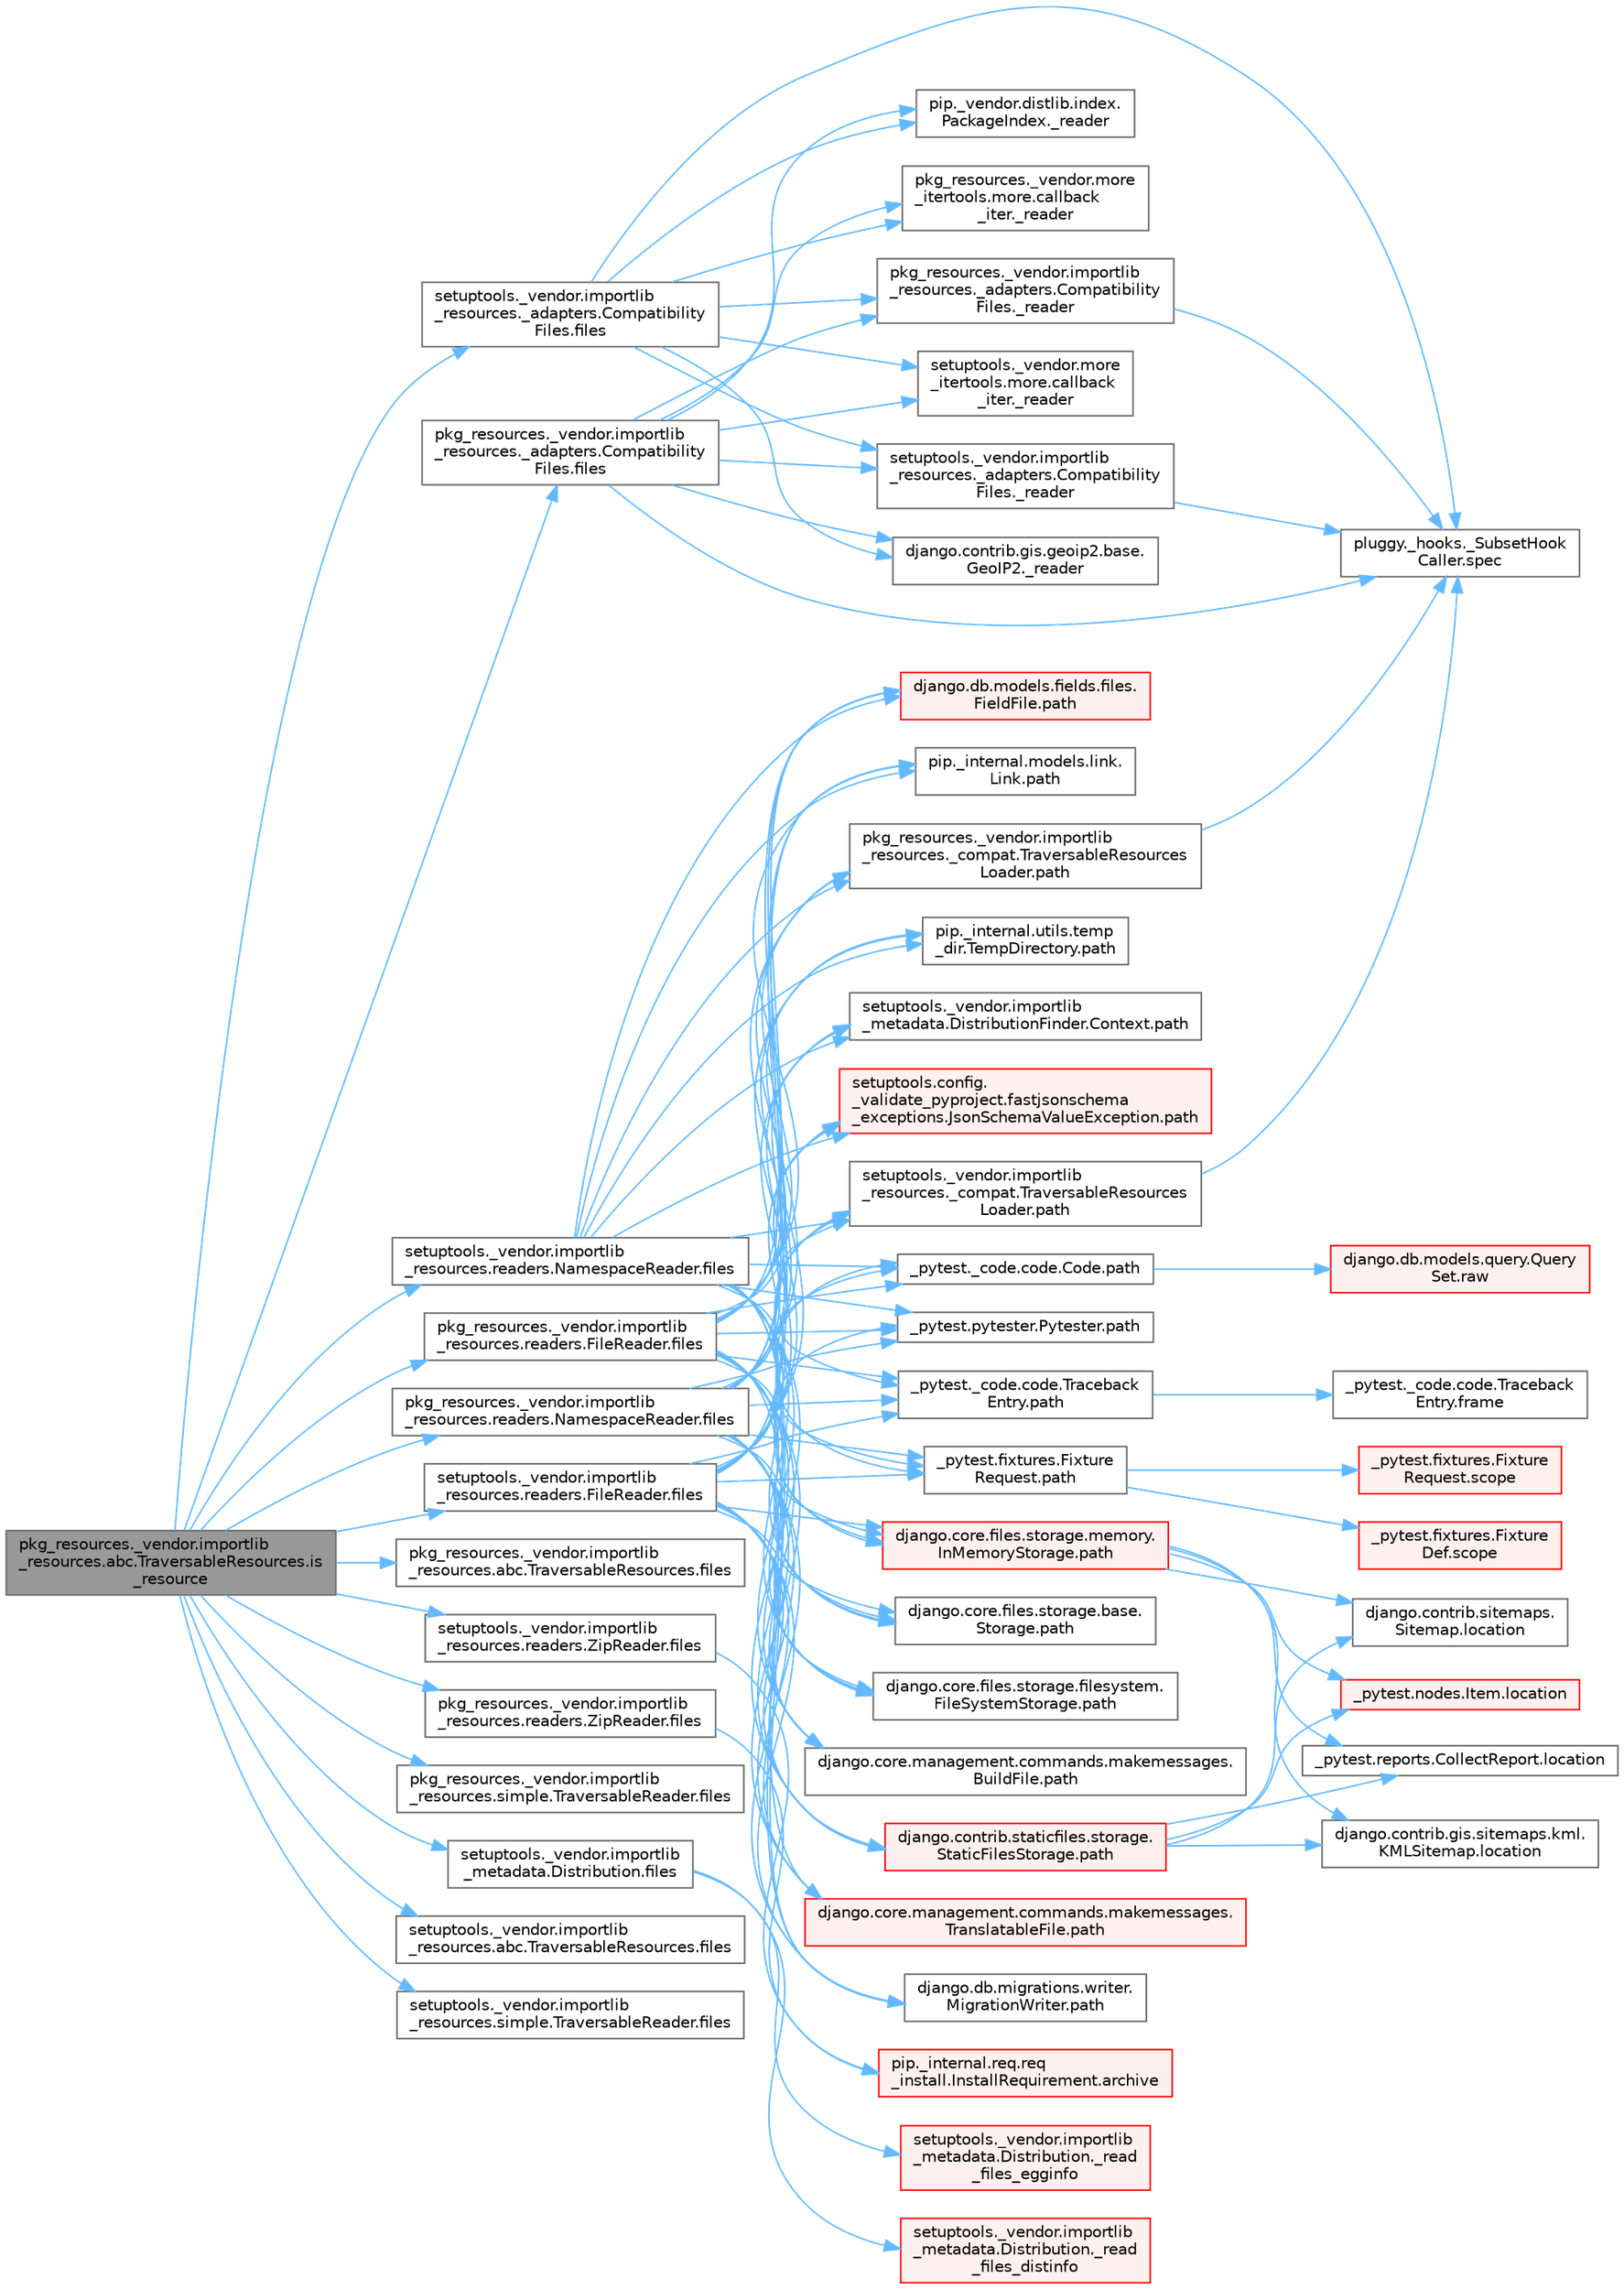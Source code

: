 digraph "pkg_resources._vendor.importlib_resources.abc.TraversableResources.is_resource"
{
 // LATEX_PDF_SIZE
  bgcolor="transparent";
  edge [fontname=Helvetica,fontsize=10,labelfontname=Helvetica,labelfontsize=10];
  node [fontname=Helvetica,fontsize=10,shape=box,height=0.2,width=0.4];
  rankdir="LR";
  Node1 [id="Node000001",label="pkg_resources._vendor.importlib\l_resources.abc.TraversableResources.is\l_resource",height=0.2,width=0.4,color="gray40", fillcolor="grey60", style="filled", fontcolor="black",tooltip=" "];
  Node1 -> Node2 [id="edge1_Node000001_Node000002",color="steelblue1",style="solid",tooltip=" "];
  Node2 [id="Node000002",label="pkg_resources._vendor.importlib\l_resources._adapters.Compatibility\lFiles.files",height=0.2,width=0.4,color="grey40", fillcolor="white", style="filled",URL="$classpkg__resources_1_1__vendor_1_1importlib__resources_1_1__adapters_1_1_compatibility_files.html#a8b9d338ee8b5f6f2b1b612d2835a5528",tooltip=" "];
  Node2 -> Node3 [id="edge2_Node000002_Node000003",color="steelblue1",style="solid",tooltip=" "];
  Node3 [id="Node000003",label="django.contrib.gis.geoip2.base.\lGeoIP2._reader",height=0.2,width=0.4,color="grey40", fillcolor="white", style="filled",URL="$classdjango_1_1contrib_1_1gis_1_1geoip2_1_1base_1_1_geo_i_p2.html#a3602c469d02744ad210583e2b571c286",tooltip=" "];
  Node2 -> Node4 [id="edge3_Node000002_Node000004",color="steelblue1",style="solid",tooltip=" "];
  Node4 [id="Node000004",label="pip._vendor.distlib.index.\lPackageIndex._reader",height=0.2,width=0.4,color="grey40", fillcolor="white", style="filled",URL="$classpip_1_1__vendor_1_1distlib_1_1index_1_1_package_index.html#a101ab2cbea9c2a66818e368a1b783665",tooltip=" "];
  Node2 -> Node5 [id="edge4_Node000002_Node000005",color="steelblue1",style="solid",tooltip=" "];
  Node5 [id="Node000005",label="pkg_resources._vendor.importlib\l_resources._adapters.Compatibility\lFiles._reader",height=0.2,width=0.4,color="grey40", fillcolor="white", style="filled",URL="$classpkg__resources_1_1__vendor_1_1importlib__resources_1_1__adapters_1_1_compatibility_files.html#adb88d9d6cdd3ccde8543d5aff0e263cc",tooltip=" "];
  Node5 -> Node6 [id="edge5_Node000005_Node000006",color="steelblue1",style="solid",tooltip=" "];
  Node6 [id="Node000006",label="pluggy._hooks._SubsetHook\lCaller.spec",height=0.2,width=0.4,color="grey40", fillcolor="white", style="filled",URL="$classpluggy_1_1__hooks_1_1___subset_hook_caller.html#ab4f250ab0096f9c4c5fceaed622f5328",tooltip=" "];
  Node2 -> Node7 [id="edge6_Node000002_Node000007",color="steelblue1",style="solid",tooltip=" "];
  Node7 [id="Node000007",label="pkg_resources._vendor.more\l_itertools.more.callback\l_iter._reader",height=0.2,width=0.4,color="grey40", fillcolor="white", style="filled",URL="$classpkg__resources_1_1__vendor_1_1more__itertools_1_1more_1_1callback__iter.html#a39c147e211ab320778e20aebdb6506c0",tooltip=" "];
  Node2 -> Node8 [id="edge7_Node000002_Node000008",color="steelblue1",style="solid",tooltip=" "];
  Node8 [id="Node000008",label="setuptools._vendor.importlib\l_resources._adapters.Compatibility\lFiles._reader",height=0.2,width=0.4,color="grey40", fillcolor="white", style="filled",URL="$classsetuptools_1_1__vendor_1_1importlib__resources_1_1__adapters_1_1_compatibility_files.html#a2a663060da2f5497b42765bdc90bca45",tooltip=" "];
  Node8 -> Node6 [id="edge8_Node000008_Node000006",color="steelblue1",style="solid",tooltip=" "];
  Node2 -> Node9 [id="edge9_Node000002_Node000009",color="steelblue1",style="solid",tooltip=" "];
  Node9 [id="Node000009",label="setuptools._vendor.more\l_itertools.more.callback\l_iter._reader",height=0.2,width=0.4,color="grey40", fillcolor="white", style="filled",URL="$classsetuptools_1_1__vendor_1_1more__itertools_1_1more_1_1callback__iter.html#a05c0fdd2e4088e3a9914e4fa2e6fd050",tooltip=" "];
  Node2 -> Node6 [id="edge10_Node000002_Node000006",color="steelblue1",style="solid",tooltip=" "];
  Node1 -> Node10 [id="edge11_Node000001_Node000010",color="steelblue1",style="solid",tooltip=" "];
  Node10 [id="Node000010",label="pkg_resources._vendor.importlib\l_resources.abc.TraversableResources.files",height=0.2,width=0.4,color="grey40", fillcolor="white", style="filled",URL="$classpkg__resources_1_1__vendor_1_1importlib__resources_1_1abc_1_1_traversable_resources.html#a355a5579db7885b20dd95b6175965f5b",tooltip=" "];
  Node1 -> Node11 [id="edge12_Node000001_Node000011",color="steelblue1",style="solid",tooltip=" "];
  Node11 [id="Node000011",label="pkg_resources._vendor.importlib\l_resources.readers.FileReader.files",height=0.2,width=0.4,color="grey40", fillcolor="white", style="filled",URL="$classpkg__resources_1_1__vendor_1_1importlib__resources_1_1readers_1_1_file_reader.html#ac80e1e3a22d012bbfb5f1b7a753bab21",tooltip=" "];
  Node11 -> Node12 [id="edge13_Node000011_Node000012",color="steelblue1",style="solid",tooltip=" "];
  Node12 [id="Node000012",label="_pytest._code.code.Code.path",height=0.2,width=0.4,color="grey40", fillcolor="white", style="filled",URL="$class__pytest_1_1__code_1_1code_1_1_code.html#a1dae55e90750fe77c7517f806a14d864",tooltip=" "];
  Node12 -> Node13 [id="edge14_Node000012_Node000013",color="steelblue1",style="solid",tooltip=" "];
  Node13 [id="Node000013",label="django.db.models.query.Query\lSet.raw",height=0.2,width=0.4,color="red", fillcolor="#FFF0F0", style="filled",URL="$classdjango_1_1db_1_1models_1_1query_1_1_query_set.html#abce199e3993658459fb2f7c2719daa45",tooltip="PUBLIC METHODS THAT RETURN A QUERYSET SUBCLASS #."];
  Node11 -> Node24 [id="edge15_Node000011_Node000024",color="steelblue1",style="solid",tooltip=" "];
  Node24 [id="Node000024",label="_pytest._code.code.Traceback\lEntry.path",height=0.2,width=0.4,color="grey40", fillcolor="white", style="filled",URL="$class__pytest_1_1__code_1_1code_1_1_traceback_entry.html#a5a88b9ae4623733566450a9e7d8387c0",tooltip=" "];
  Node24 -> Node25 [id="edge16_Node000024_Node000025",color="steelblue1",style="solid",tooltip=" "];
  Node25 [id="Node000025",label="_pytest._code.code.Traceback\lEntry.frame",height=0.2,width=0.4,color="grey40", fillcolor="white", style="filled",URL="$class__pytest_1_1__code_1_1code_1_1_traceback_entry.html#a8592e8aeeb3804602a1d6c85fc427f1b",tooltip=" "];
  Node11 -> Node26 [id="edge17_Node000011_Node000026",color="steelblue1",style="solid",tooltip=" "];
  Node26 [id="Node000026",label="_pytest.fixtures.Fixture\lRequest.path",height=0.2,width=0.4,color="grey40", fillcolor="white", style="filled",URL="$class__pytest_1_1fixtures_1_1_fixture_request.html#a6f6db59812d121b54cd67d5e434e1451",tooltip=" "];
  Node26 -> Node27 [id="edge18_Node000026_Node000027",color="steelblue1",style="solid",tooltip=" "];
  Node27 [id="Node000027",label="_pytest.fixtures.Fixture\lDef.scope",height=0.2,width=0.4,color="red", fillcolor="#FFF0F0", style="filled",URL="$class__pytest_1_1fixtures_1_1_fixture_def.html#a7631cdae842daae93780def0698acba2",tooltip=" "];
  Node26 -> Node31 [id="edge19_Node000026_Node000031",color="steelblue1",style="solid",tooltip=" "];
  Node31 [id="Node000031",label="_pytest.fixtures.Fixture\lRequest.scope",height=0.2,width=0.4,color="red", fillcolor="#FFF0F0", style="filled",URL="$class__pytest_1_1fixtures_1_1_fixture_request.html#acb5406ee9e8cf7147711b9314b6c951a",tooltip=" "];
  Node11 -> Node32 [id="edge20_Node000011_Node000032",color="steelblue1",style="solid",tooltip=" "];
  Node32 [id="Node000032",label="_pytest.pytester.Pytester.path",height=0.2,width=0.4,color="grey40", fillcolor="white", style="filled",URL="$class__pytest_1_1pytester_1_1_pytester.html#a403c804f74a87f5e5705774fa896cc1f",tooltip=" "];
  Node11 -> Node33 [id="edge21_Node000011_Node000033",color="steelblue1",style="solid",tooltip=" "];
  Node33 [id="Node000033",label="django.contrib.staticfiles.storage.\lStaticFilesStorage.path",height=0.2,width=0.4,color="red", fillcolor="#FFF0F0", style="filled",URL="$classdjango_1_1contrib_1_1staticfiles_1_1storage_1_1_static_files_storage.html#a4e96cc92fbde7423d1b74f3a50fc0bf6",tooltip=" "];
  Node33 -> Node34 [id="edge22_Node000033_Node000034",color="steelblue1",style="solid",tooltip=" "];
  Node34 [id="Node000034",label="_pytest.nodes.Item.location",height=0.2,width=0.4,color="red", fillcolor="#FFF0F0", style="filled",URL="$class__pytest_1_1nodes_1_1_item.html#a09cd5bab99de1b92a3aa6f76ba8aa206",tooltip=" "];
  Node33 -> Node45 [id="edge23_Node000033_Node000045",color="steelblue1",style="solid",tooltip=" "];
  Node45 [id="Node000045",label="_pytest.reports.CollectReport.location",height=0.2,width=0.4,color="grey40", fillcolor="white", style="filled",URL="$class__pytest_1_1reports_1_1_collect_report.html#a3df6c3a6598c22fd46d30789b1a43393",tooltip=" "];
  Node33 -> Node46 [id="edge24_Node000033_Node000046",color="steelblue1",style="solid",tooltip=" "];
  Node46 [id="Node000046",label="django.contrib.gis.sitemaps.kml.\lKMLSitemap.location",height=0.2,width=0.4,color="grey40", fillcolor="white", style="filled",URL="$classdjango_1_1contrib_1_1gis_1_1sitemaps_1_1kml_1_1_k_m_l_sitemap.html#aeae9b718dc149bb1b470a9c52ac5628f",tooltip=" "];
  Node33 -> Node47 [id="edge25_Node000033_Node000047",color="steelblue1",style="solid",tooltip=" "];
  Node47 [id="Node000047",label="django.contrib.sitemaps.\lSitemap.location",height=0.2,width=0.4,color="grey40", fillcolor="white", style="filled",URL="$classdjango_1_1contrib_1_1sitemaps_1_1_sitemap.html#aa50de5996662f62a25b44d826e56f3d1",tooltip=" "];
  Node11 -> Node479 [id="edge26_Node000011_Node000479",color="steelblue1",style="solid",tooltip=" "];
  Node479 [id="Node000479",label="django.core.files.storage.base.\lStorage.path",height=0.2,width=0.4,color="grey40", fillcolor="white", style="filled",URL="$classdjango_1_1core_1_1files_1_1storage_1_1base_1_1_storage.html#a9be8d49a55131dbbab2c5fd57f7e772c",tooltip=" "];
  Node11 -> Node480 [id="edge27_Node000011_Node000480",color="steelblue1",style="solid",tooltip=" "];
  Node480 [id="Node000480",label="django.core.files.storage.filesystem.\lFileSystemStorage.path",height=0.2,width=0.4,color="grey40", fillcolor="white", style="filled",URL="$classdjango_1_1core_1_1files_1_1storage_1_1filesystem_1_1_file_system_storage.html#abf8a7e88eedec3e1b2ea965cc0858d17",tooltip=" "];
  Node11 -> Node481 [id="edge28_Node000011_Node000481",color="steelblue1",style="solid",tooltip=" "];
  Node481 [id="Node000481",label="django.core.files.storage.memory.\lInMemoryStorage.path",height=0.2,width=0.4,color="red", fillcolor="#FFF0F0", style="filled",URL="$classdjango_1_1core_1_1files_1_1storage_1_1memory_1_1_in_memory_storage.html#a466c8e28fd11839318d2e4454b8ef89f",tooltip=" "];
  Node481 -> Node34 [id="edge29_Node000481_Node000034",color="steelblue1",style="solid",tooltip=" "];
  Node481 -> Node45 [id="edge30_Node000481_Node000045",color="steelblue1",style="solid",tooltip=" "];
  Node481 -> Node46 [id="edge31_Node000481_Node000046",color="steelblue1",style="solid",tooltip=" "];
  Node481 -> Node47 [id="edge32_Node000481_Node000047",color="steelblue1",style="solid",tooltip=" "];
  Node11 -> Node485 [id="edge33_Node000011_Node000485",color="steelblue1",style="solid",tooltip=" "];
  Node485 [id="Node000485",label="django.core.management.commands.makemessages.\lBuildFile.path",height=0.2,width=0.4,color="grey40", fillcolor="white", style="filled",URL="$classdjango_1_1core_1_1management_1_1commands_1_1makemessages_1_1_build_file.html#ac06388718e902543bc00a7c6565105fc",tooltip=" "];
  Node11 -> Node486 [id="edge34_Node000011_Node000486",color="steelblue1",style="solid",tooltip=" "];
  Node486 [id="Node000486",label="django.core.management.commands.makemessages.\lTranslatableFile.path",height=0.2,width=0.4,color="red", fillcolor="#FFF0F0", style="filled",URL="$classdjango_1_1core_1_1management_1_1commands_1_1makemessages_1_1_translatable_file.html#ad851d5e6b8a65f5915ccfd4a30fb8026",tooltip=" "];
  Node11 -> Node487 [id="edge35_Node000011_Node000487",color="steelblue1",style="solid",tooltip=" "];
  Node487 [id="Node000487",label="django.db.migrations.writer.\lMigrationWriter.path",height=0.2,width=0.4,color="grey40", fillcolor="white", style="filled",URL="$classdjango_1_1db_1_1migrations_1_1writer_1_1_migration_writer.html#a45469d67e8f80996c982470d36136184",tooltip=" "];
  Node11 -> Node488 [id="edge36_Node000011_Node000488",color="steelblue1",style="solid",tooltip=" "];
  Node488 [id="Node000488",label="django.db.models.fields.files.\lFieldFile.path",height=0.2,width=0.4,color="red", fillcolor="#FFF0F0", style="filled",URL="$classdjango_1_1db_1_1models_1_1fields_1_1files_1_1_field_file.html#ae91c4ed0643fb9bd8959d0db8eb44f80",tooltip=" "];
  Node11 -> Node584 [id="edge37_Node000011_Node000584",color="steelblue1",style="solid",tooltip=" "];
  Node584 [id="Node000584",label="pip._internal.models.link.\lLink.path",height=0.2,width=0.4,color="grey40", fillcolor="white", style="filled",URL="$classpip_1_1__internal_1_1models_1_1link_1_1_link.html#a30f454216dcb615e3ed986238490f180",tooltip=" "];
  Node11 -> Node585 [id="edge38_Node000011_Node000585",color="steelblue1",style="solid",tooltip=" "];
  Node585 [id="Node000585",label="pip._internal.utils.temp\l_dir.TempDirectory.path",height=0.2,width=0.4,color="grey40", fillcolor="white", style="filled",URL="$classpip_1_1__internal_1_1utils_1_1temp__dir_1_1_temp_directory.html#afe6b2d95c070c6570957de5696ff3a6e",tooltip=" "];
  Node11 -> Node586 [id="edge39_Node000011_Node000586",color="steelblue1",style="solid",tooltip=" "];
  Node586 [id="Node000586",label="pkg_resources._vendor.importlib\l_resources._compat.TraversableResources\lLoader.path",height=0.2,width=0.4,color="grey40", fillcolor="white", style="filled",URL="$classpkg__resources_1_1__vendor_1_1importlib__resources_1_1__compat_1_1_traversable_resources_loader.html#acfc17872a53cbe02f6c34eda2bb162f2",tooltip=" "];
  Node586 -> Node6 [id="edge40_Node000586_Node000006",color="steelblue1",style="solid",tooltip=" "];
  Node11 -> Node587 [id="edge41_Node000011_Node000587",color="steelblue1",style="solid",tooltip=" "];
  Node587 [id="Node000587",label="setuptools._vendor.importlib\l_metadata.DistributionFinder.Context.path",height=0.2,width=0.4,color="grey40", fillcolor="white", style="filled",URL="$classsetuptools_1_1__vendor_1_1importlib__metadata_1_1_distribution_finder_1_1_context.html#a84a429ddce40738ea5c0edb53799ee8d",tooltip=" "];
  Node11 -> Node588 [id="edge42_Node000011_Node000588",color="steelblue1",style="solid",tooltip=" "];
  Node588 [id="Node000588",label="setuptools._vendor.importlib\l_resources._compat.TraversableResources\lLoader.path",height=0.2,width=0.4,color="grey40", fillcolor="white", style="filled",URL="$classsetuptools_1_1__vendor_1_1importlib__resources_1_1__compat_1_1_traversable_resources_loader.html#a9b9cf5b6723d48f7a779b6ae71d53699",tooltip=" "];
  Node588 -> Node6 [id="edge43_Node000588_Node000006",color="steelblue1",style="solid",tooltip=" "];
  Node11 -> Node589 [id="edge44_Node000011_Node000589",color="steelblue1",style="solid",tooltip=" "];
  Node589 [id="Node000589",label="setuptools.config.\l_validate_pyproject.fastjsonschema\l_exceptions.JsonSchemaValueException.path",height=0.2,width=0.4,color="red", fillcolor="#FFF0F0", style="filled",URL="$classsetuptools_1_1config_1_1__validate__pyproject_1_1fastjsonschema__exceptions_1_1_json_schema_value_exception.html#a59179b3d1dc16c7087530bbc10bcf857",tooltip=" "];
  Node1 -> Node1156 [id="edge45_Node000001_Node001156",color="steelblue1",style="solid",tooltip=" "];
  Node1156 [id="Node001156",label="pkg_resources._vendor.importlib\l_resources.readers.NamespaceReader.files",height=0.2,width=0.4,color="grey40", fillcolor="white", style="filled",URL="$classpkg__resources_1_1__vendor_1_1importlib__resources_1_1readers_1_1_namespace_reader.html#ae68f8b2f076387226b18c4889de277cf",tooltip=" "];
  Node1156 -> Node12 [id="edge46_Node001156_Node000012",color="steelblue1",style="solid",tooltip=" "];
  Node1156 -> Node24 [id="edge47_Node001156_Node000024",color="steelblue1",style="solid",tooltip=" "];
  Node1156 -> Node26 [id="edge48_Node001156_Node000026",color="steelblue1",style="solid",tooltip=" "];
  Node1156 -> Node32 [id="edge49_Node001156_Node000032",color="steelblue1",style="solid",tooltip=" "];
  Node1156 -> Node33 [id="edge50_Node001156_Node000033",color="steelblue1",style="solid",tooltip=" "];
  Node1156 -> Node479 [id="edge51_Node001156_Node000479",color="steelblue1",style="solid",tooltip=" "];
  Node1156 -> Node480 [id="edge52_Node001156_Node000480",color="steelblue1",style="solid",tooltip=" "];
  Node1156 -> Node481 [id="edge53_Node001156_Node000481",color="steelblue1",style="solid",tooltip=" "];
  Node1156 -> Node485 [id="edge54_Node001156_Node000485",color="steelblue1",style="solid",tooltip=" "];
  Node1156 -> Node486 [id="edge55_Node001156_Node000486",color="steelblue1",style="solid",tooltip=" "];
  Node1156 -> Node487 [id="edge56_Node001156_Node000487",color="steelblue1",style="solid",tooltip=" "];
  Node1156 -> Node488 [id="edge57_Node001156_Node000488",color="steelblue1",style="solid",tooltip=" "];
  Node1156 -> Node584 [id="edge58_Node001156_Node000584",color="steelblue1",style="solid",tooltip=" "];
  Node1156 -> Node585 [id="edge59_Node001156_Node000585",color="steelblue1",style="solid",tooltip=" "];
  Node1156 -> Node586 [id="edge60_Node001156_Node000586",color="steelblue1",style="solid",tooltip=" "];
  Node1156 -> Node587 [id="edge61_Node001156_Node000587",color="steelblue1",style="solid",tooltip=" "];
  Node1156 -> Node588 [id="edge62_Node001156_Node000588",color="steelblue1",style="solid",tooltip=" "];
  Node1156 -> Node589 [id="edge63_Node001156_Node000589",color="steelblue1",style="solid",tooltip=" "];
  Node1 -> Node1157 [id="edge64_Node000001_Node001157",color="steelblue1",style="solid",tooltip=" "];
  Node1157 [id="Node001157",label="pkg_resources._vendor.importlib\l_resources.readers.ZipReader.files",height=0.2,width=0.4,color="grey40", fillcolor="white", style="filled",URL="$classpkg__resources_1_1__vendor_1_1importlib__resources_1_1readers_1_1_zip_reader.html#a7d9335bea71d3023a14cdc45ca26157d",tooltip=" "];
  Node1157 -> Node1158 [id="edge65_Node001157_Node001158",color="steelblue1",style="solid",tooltip=" "];
  Node1158 [id="Node001158",label="pip._internal.req.req\l_install.InstallRequirement.archive",height=0.2,width=0.4,color="red", fillcolor="#FFF0F0", style="filled",URL="$classpip_1_1__internal_1_1req_1_1req__install_1_1_install_requirement.html#aef2764402e45a5e5555e22d5965f1350",tooltip=" "];
  Node1 -> Node1161 [id="edge66_Node000001_Node001161",color="steelblue1",style="solid",tooltip=" "];
  Node1161 [id="Node001161",label="pkg_resources._vendor.importlib\l_resources.simple.TraversableReader.files",height=0.2,width=0.4,color="grey40", fillcolor="white", style="filled",URL="$classpkg__resources_1_1__vendor_1_1importlib__resources_1_1simple_1_1_traversable_reader.html#a17bf2eaa1cbb0affa5ec29f6fefacac8",tooltip=" "];
  Node1 -> Node1162 [id="edge67_Node000001_Node001162",color="steelblue1",style="solid",tooltip=" "];
  Node1162 [id="Node001162",label="setuptools._vendor.importlib\l_metadata.Distribution.files",height=0.2,width=0.4,color="grey40", fillcolor="white", style="filled",URL="$classsetuptools_1_1__vendor_1_1importlib__metadata_1_1_distribution.html#a4600c19bb68ff3c899dbcf38a2eaf98c",tooltip=" "];
  Node1162 -> Node1163 [id="edge68_Node001162_Node001163",color="steelblue1",style="solid",tooltip=" "];
  Node1163 [id="Node001163",label="setuptools._vendor.importlib\l_metadata.Distribution._read\l_files_distinfo",height=0.2,width=0.4,color="red", fillcolor="#FFF0F0", style="filled",URL="$classsetuptools_1_1__vendor_1_1importlib__metadata_1_1_distribution.html#a628110e2d7d92ea6b3593261b810ca15",tooltip=" "];
  Node1162 -> Node4215 [id="edge69_Node001162_Node004215",color="steelblue1",style="solid",tooltip=" "];
  Node4215 [id="Node004215",label="setuptools._vendor.importlib\l_metadata.Distribution._read\l_files_egginfo",height=0.2,width=0.4,color="red", fillcolor="#FFF0F0", style="filled",URL="$classsetuptools_1_1__vendor_1_1importlib__metadata_1_1_distribution.html#a1f141ac67b8d6aa5021ba6f2cc832342",tooltip=" "];
  Node1 -> Node1264 [id="edge70_Node000001_Node001264",color="steelblue1",style="solid",tooltip=" "];
  Node1264 [id="Node001264",label="setuptools._vendor.importlib\l_resources._adapters.Compatibility\lFiles.files",height=0.2,width=0.4,color="grey40", fillcolor="white", style="filled",URL="$classsetuptools_1_1__vendor_1_1importlib__resources_1_1__adapters_1_1_compatibility_files.html#afe4ab3d957d5886ae615b184d7ac2835",tooltip=" "];
  Node1264 -> Node3 [id="edge71_Node001264_Node000003",color="steelblue1",style="solid",tooltip=" "];
  Node1264 -> Node4 [id="edge72_Node001264_Node000004",color="steelblue1",style="solid",tooltip=" "];
  Node1264 -> Node5 [id="edge73_Node001264_Node000005",color="steelblue1",style="solid",tooltip=" "];
  Node1264 -> Node7 [id="edge74_Node001264_Node000007",color="steelblue1",style="solid",tooltip=" "];
  Node1264 -> Node8 [id="edge75_Node001264_Node000008",color="steelblue1",style="solid",tooltip=" "];
  Node1264 -> Node9 [id="edge76_Node001264_Node000009",color="steelblue1",style="solid",tooltip=" "];
  Node1264 -> Node6 [id="edge77_Node001264_Node000006",color="steelblue1",style="solid",tooltip=" "];
  Node1 -> Node1265 [id="edge78_Node000001_Node001265",color="steelblue1",style="solid",tooltip=" "];
  Node1265 [id="Node001265",label="setuptools._vendor.importlib\l_resources.abc.TraversableResources.files",height=0.2,width=0.4,color="grey40", fillcolor="white", style="filled",URL="$classsetuptools_1_1__vendor_1_1importlib__resources_1_1abc_1_1_traversable_resources.html#a573f46222fbe518cca97e89446113d04",tooltip=" "];
  Node1 -> Node1266 [id="edge79_Node000001_Node001266",color="steelblue1",style="solid",tooltip=" "];
  Node1266 [id="Node001266",label="setuptools._vendor.importlib\l_resources.readers.FileReader.files",height=0.2,width=0.4,color="grey40", fillcolor="white", style="filled",URL="$classsetuptools_1_1__vendor_1_1importlib__resources_1_1readers_1_1_file_reader.html#a8536b477e2f4ed83ac20b58baace6b4c",tooltip=" "];
  Node1266 -> Node12 [id="edge80_Node001266_Node000012",color="steelblue1",style="solid",tooltip=" "];
  Node1266 -> Node24 [id="edge81_Node001266_Node000024",color="steelblue1",style="solid",tooltip=" "];
  Node1266 -> Node26 [id="edge82_Node001266_Node000026",color="steelblue1",style="solid",tooltip=" "];
  Node1266 -> Node32 [id="edge83_Node001266_Node000032",color="steelblue1",style="solid",tooltip=" "];
  Node1266 -> Node33 [id="edge84_Node001266_Node000033",color="steelblue1",style="solid",tooltip=" "];
  Node1266 -> Node479 [id="edge85_Node001266_Node000479",color="steelblue1",style="solid",tooltip=" "];
  Node1266 -> Node480 [id="edge86_Node001266_Node000480",color="steelblue1",style="solid",tooltip=" "];
  Node1266 -> Node481 [id="edge87_Node001266_Node000481",color="steelblue1",style="solid",tooltip=" "];
  Node1266 -> Node485 [id="edge88_Node001266_Node000485",color="steelblue1",style="solid",tooltip=" "];
  Node1266 -> Node486 [id="edge89_Node001266_Node000486",color="steelblue1",style="solid",tooltip=" "];
  Node1266 -> Node487 [id="edge90_Node001266_Node000487",color="steelblue1",style="solid",tooltip=" "];
  Node1266 -> Node488 [id="edge91_Node001266_Node000488",color="steelblue1",style="solid",tooltip=" "];
  Node1266 -> Node584 [id="edge92_Node001266_Node000584",color="steelblue1",style="solid",tooltip=" "];
  Node1266 -> Node585 [id="edge93_Node001266_Node000585",color="steelblue1",style="solid",tooltip=" "];
  Node1266 -> Node586 [id="edge94_Node001266_Node000586",color="steelblue1",style="solid",tooltip=" "];
  Node1266 -> Node587 [id="edge95_Node001266_Node000587",color="steelblue1",style="solid",tooltip=" "];
  Node1266 -> Node588 [id="edge96_Node001266_Node000588",color="steelblue1",style="solid",tooltip=" "];
  Node1266 -> Node589 [id="edge97_Node001266_Node000589",color="steelblue1",style="solid",tooltip=" "];
  Node1 -> Node1267 [id="edge98_Node000001_Node001267",color="steelblue1",style="solid",tooltip=" "];
  Node1267 [id="Node001267",label="setuptools._vendor.importlib\l_resources.readers.NamespaceReader.files",height=0.2,width=0.4,color="grey40", fillcolor="white", style="filled",URL="$classsetuptools_1_1__vendor_1_1importlib__resources_1_1readers_1_1_namespace_reader.html#a80c5b3a6ae3f4903c4db5bb312f2ae49",tooltip=" "];
  Node1267 -> Node12 [id="edge99_Node001267_Node000012",color="steelblue1",style="solid",tooltip=" "];
  Node1267 -> Node24 [id="edge100_Node001267_Node000024",color="steelblue1",style="solid",tooltip=" "];
  Node1267 -> Node26 [id="edge101_Node001267_Node000026",color="steelblue1",style="solid",tooltip=" "];
  Node1267 -> Node32 [id="edge102_Node001267_Node000032",color="steelblue1",style="solid",tooltip=" "];
  Node1267 -> Node33 [id="edge103_Node001267_Node000033",color="steelblue1",style="solid",tooltip=" "];
  Node1267 -> Node479 [id="edge104_Node001267_Node000479",color="steelblue1",style="solid",tooltip=" "];
  Node1267 -> Node480 [id="edge105_Node001267_Node000480",color="steelblue1",style="solid",tooltip=" "];
  Node1267 -> Node481 [id="edge106_Node001267_Node000481",color="steelblue1",style="solid",tooltip=" "];
  Node1267 -> Node485 [id="edge107_Node001267_Node000485",color="steelblue1",style="solid",tooltip=" "];
  Node1267 -> Node486 [id="edge108_Node001267_Node000486",color="steelblue1",style="solid",tooltip=" "];
  Node1267 -> Node487 [id="edge109_Node001267_Node000487",color="steelblue1",style="solid",tooltip=" "];
  Node1267 -> Node488 [id="edge110_Node001267_Node000488",color="steelblue1",style="solid",tooltip=" "];
  Node1267 -> Node584 [id="edge111_Node001267_Node000584",color="steelblue1",style="solid",tooltip=" "];
  Node1267 -> Node585 [id="edge112_Node001267_Node000585",color="steelblue1",style="solid",tooltip=" "];
  Node1267 -> Node586 [id="edge113_Node001267_Node000586",color="steelblue1",style="solid",tooltip=" "];
  Node1267 -> Node587 [id="edge114_Node001267_Node000587",color="steelblue1",style="solid",tooltip=" "];
  Node1267 -> Node588 [id="edge115_Node001267_Node000588",color="steelblue1",style="solid",tooltip=" "];
  Node1267 -> Node589 [id="edge116_Node001267_Node000589",color="steelblue1",style="solid",tooltip=" "];
  Node1 -> Node1268 [id="edge117_Node000001_Node001268",color="steelblue1",style="solid",tooltip=" "];
  Node1268 [id="Node001268",label="setuptools._vendor.importlib\l_resources.readers.ZipReader.files",height=0.2,width=0.4,color="grey40", fillcolor="white", style="filled",URL="$classsetuptools_1_1__vendor_1_1importlib__resources_1_1readers_1_1_zip_reader.html#ac310114936b6978f32944f3845ee32ed",tooltip=" "];
  Node1268 -> Node1158 [id="edge118_Node001268_Node001158",color="steelblue1",style="solid",tooltip=" "];
  Node1 -> Node1269 [id="edge119_Node000001_Node001269",color="steelblue1",style="solid",tooltip=" "];
  Node1269 [id="Node001269",label="setuptools._vendor.importlib\l_resources.simple.TraversableReader.files",height=0.2,width=0.4,color="grey40", fillcolor="white", style="filled",URL="$classsetuptools_1_1__vendor_1_1importlib__resources_1_1simple_1_1_traversable_reader.html#a15b7bef75b9485b98deb4edccf1a5f53",tooltip=" "];
}
